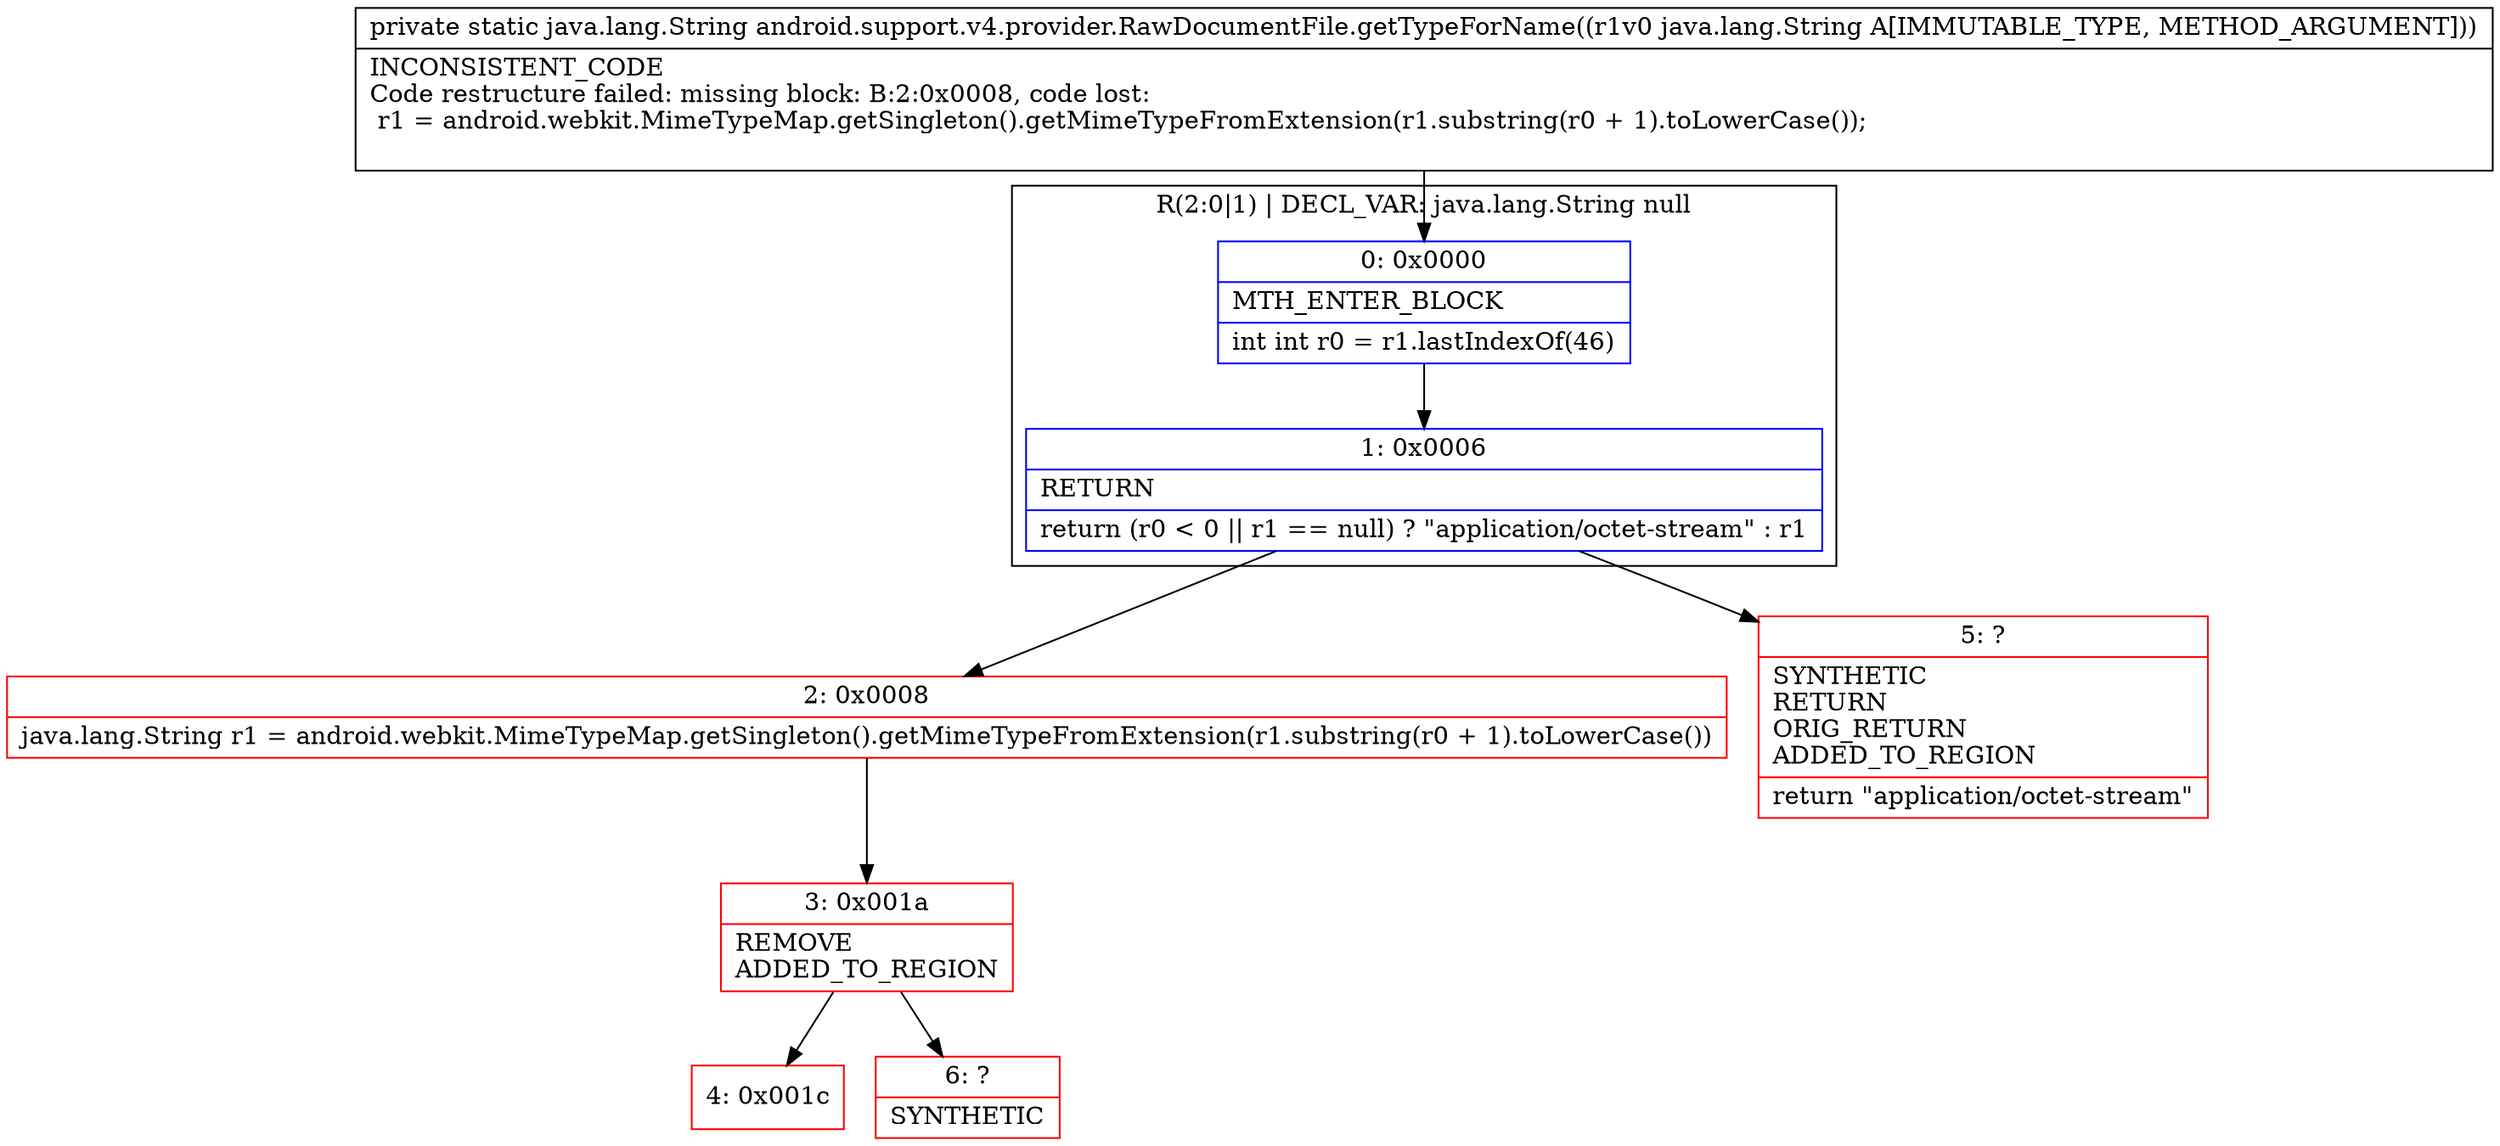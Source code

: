 digraph "CFG forandroid.support.v4.provider.RawDocumentFile.getTypeForName(Ljava\/lang\/String;)Ljava\/lang\/String;" {
subgraph cluster_Region_1130190870 {
label = "R(2:0|1) | DECL_VAR: java.lang.String null\l";
node [shape=record,color=blue];
Node_0 [shape=record,label="{0\:\ 0x0000|MTH_ENTER_BLOCK\l|int int r0 = r1.lastIndexOf(46)\l}"];
Node_1 [shape=record,label="{1\:\ 0x0006|RETURN\l|return (r0 \< 0 \|\| r1 == null) ? \"application\/octet\-stream\" : r1\l}"];
}
Node_2 [shape=record,color=red,label="{2\:\ 0x0008|java.lang.String r1 = android.webkit.MimeTypeMap.getSingleton().getMimeTypeFromExtension(r1.substring(r0 + 1).toLowerCase())\l}"];
Node_3 [shape=record,color=red,label="{3\:\ 0x001a|REMOVE\lADDED_TO_REGION\l}"];
Node_4 [shape=record,color=red,label="{4\:\ 0x001c}"];
Node_5 [shape=record,color=red,label="{5\:\ ?|SYNTHETIC\lRETURN\lORIG_RETURN\lADDED_TO_REGION\l|return \"application\/octet\-stream\"\l}"];
Node_6 [shape=record,color=red,label="{6\:\ ?|SYNTHETIC\l}"];
MethodNode[shape=record,label="{private static java.lang.String android.support.v4.provider.RawDocumentFile.getTypeForName((r1v0 java.lang.String A[IMMUTABLE_TYPE, METHOD_ARGUMENT]))  | INCONSISTENT_CODE\lCode restructure failed: missing block: B:2:0x0008, code lost:\l    r1 = android.webkit.MimeTypeMap.getSingleton().getMimeTypeFromExtension(r1.substring(r0 + 1).toLowerCase());\l\l}"];
MethodNode -> Node_0;
Node_0 -> Node_1;
Node_1 -> Node_2;
Node_1 -> Node_5;
Node_2 -> Node_3;
Node_3 -> Node_4;
Node_3 -> Node_6;
}

